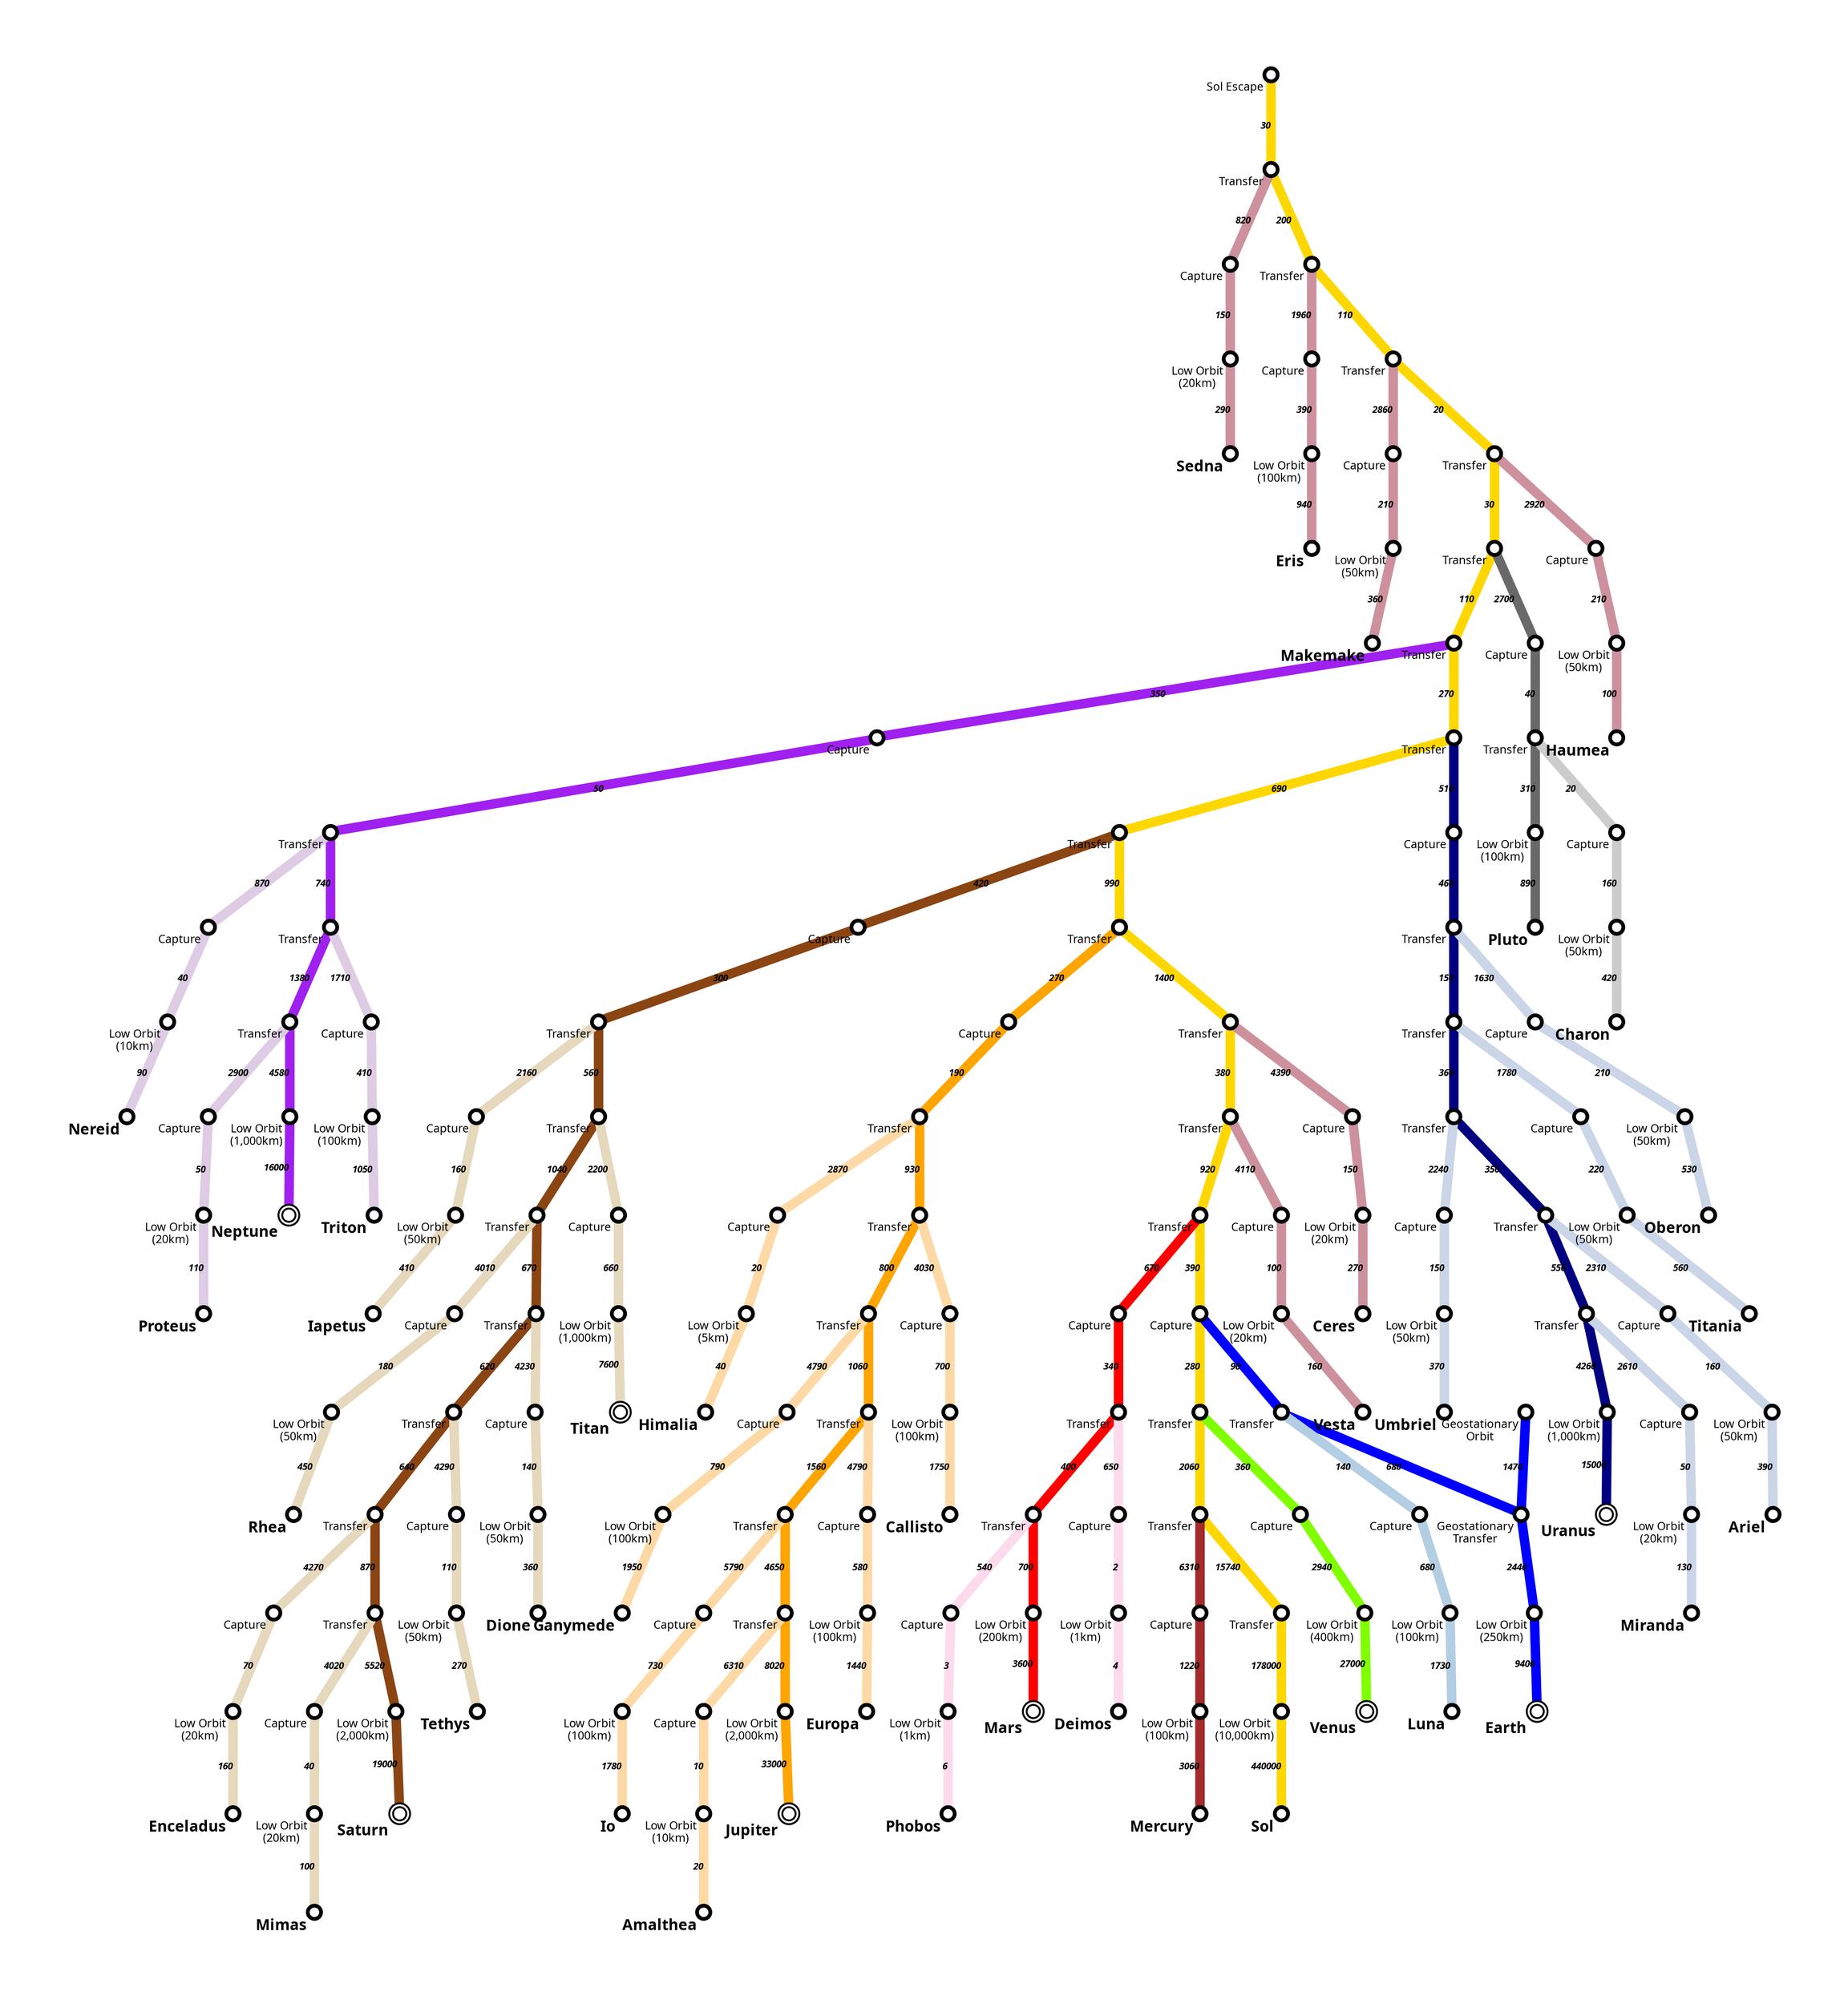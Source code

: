 // nice render with:
// twopi sol-dv-map.dot -Tsvg >out.svg
// (apply corrections to SVG file and add legend - can use Inkscape for this - currently not easily scriptable)
// (render SVG into half-sized PNG file)
// neato is also nice

// TO DO:
// 1. find out attribution information and add
// 2. render legend text below into a transparent PNG I can just paste with Inkscape

// Legend:
// o planet, planetoid, moon, small rock, orbit, capture or transfer point
// Oo planet, planetoid or moon with sufficiently dense atmosphere to enable aerobraking
// Numbers represent delta-V (Δv) in metres per second (ms-1) required to move between graph nodes.
// Note: Inclination Δv is not included, so be sure to pack some extra fuel!
// Numbers shamelessly plucked from https://imgur.com/WGOy3qT which reports Δv values "were calculated mainly using the Vis-Viva equation", whatever that is. It's entirely possibly, even likely, that I've made a transcription error or two. Do point them out if you find them.
// I can't attribute the original numbers because there doesn't seem to be any attribution information included with the image. Let me know if it's yours and I'll add the attribution.

// not all this GV config is strictly necessary, I could do everything except the nodes and edges by operating on the SVG file output
strict graph SolΔvMap {
	rankdir=BT // affects dot only
	outputorder=edgesfirst
	splines=line
	pad=1
	sep="+10"
	fontnames=svg
	fontname=sans
	nodesep=1 // affects dot only
	ranksep=1.2
	node[label="", xlabel=<<b>\N</b>>, shape=circle, width=0.2, fixedsize=true, style="setlinewidth(4)", forcelabels=true, fontsize=12, fontname=sans]
	edge[style="setlinewidth(10)", fontsize=10, fontname=sans, weight=100]
	// minimum edge width that looks good: 8

	Sol[fontsize=16]
	SolLO[xlabel="Low Orbit\n(10,000km)"]
	SolTx[xlabel="Transfer"]
	SolCap[xlabel="Sol Escape"]

	Mercury[fontsize=16]
	MercuryLO[xlabel="Low Orbit\n(100km)"]
	MercuryCap[xlabel="Capture"]
	MercuryTx[xlabel="Transfer"]

	Venus[fontsize=16, shape="doublecircle", style="setlinewidth(2)"]
	VenusLO[xlabel="Low Orbit\n(400km)"]
	VenusCap[xlabel="Capture"]
	VenusTx[xlabel="Transfer"]

	Earth[fontsize=16, shape="doublecircle", style="setlinewidth(2)"]
	EarthLO[xlabel="Low Orbit\n(250km)"]
	EarthCap[xlabel="Capture"]
	GeoTx[xlabel="Geostationary\nTransfer"]
	GeoOrbit[xlabel="Geostationary\nOrbit"]

	Luna[fontsize=16]
	LunaLO[xlabel="Low Orbit\n(100km)"]
	LunaCap[xlabel="Capture"]
	LunaTx[xlabel="Transfer"]

	Mars[fontsize=16, shape="doublecircle", style="setlinewidth(2)"]
	MarsLO[xlabel="Low Orbit\n(200km)"]
	MarsCap[xlabel="Capture"]
	MarsTx[xlabel="Transfer"]

	Phobos[fontsize=16]
	PhobosLO[xlabel="Low Orbit\n(1km)"]
	PhobosCap[xlabel="Capture"]
	PhobosTx[xlabel="Transfer"]

	Deimos[fontsize=16]
	DeimosLO[xlabel="Low Orbit\n(1km)"]
	DeimosCap[xlabel="Capture"]
	DeimosTx[xlabel="Transfer"]

        Vesta[fontsize=16]
        VestaLO[xlabel="Low Orbit\n(20km)"]
        VestaCap[xlabel="Capture"]
        VestaTx[xlabel="Transfer"]

        Ceres[fontsize=16]
        CeresLO[xlabel="Low Orbit\n(20km)"]
        CeresCap[xlabel="Capture"]
        CeresTx[xlabel="Transfer"]

        Jupiter[fontsize=16, shape="doublecircle", style="setlinewidth(2)"]
        JupiterLO[xlabel="Low Orbit\n(2,000km)"]
        JupiterCap[xlabel="Capture"]
        JupiterTx[xlabel="Transfer"]

	Amalthea[fontsize=16]
	AmaltheaLO[xlabel="Low Orbit\n(10km)"]
	AmaltheaCap[xlabel="Capture"]
	AmaltheaTx[xlabel="Transfer"]

	Io[fontsize=16]
	IoLO[xlabel="Low Orbit\n(100km)"]
	IoCap[xlabel="Capture"]
	IoTx[xlabel="Transfer"]

	Europa[fontsize=16]
	EuropaLO[xlabel="Low Orbit\n(100km)"]
	EuropaCap[xlabel="Capture"]
	EuropaTx[xlabel="Transfer"]

	Ganymede[fontsize=16]
	GanymedeLO[xlabel="Low Orbit\n(100km)"]
	GanymedeCap[xlabel="Capture"]
	GanymedeTx[xlabel="Transfer"]

	Callisto[fontsize=16]
	CallistoLO[xlabel="Low Orbit\n(100km)"]
	CallistoCap[xlabel="Capture"]
	CallistoTx[xlabel="Transfer"]

	Himalia[fontsize=16]
	HimaliaLO[xlabel="Low Orbit\n(5km)"]
	HimaliaCap[xlabel="Capture"]
	HimaliaTx[xlabel="Transfer"]

        Saturn[fontsize=16, shape="doublecircle", style="setlinewidth(2)"]
        SaturnLO[xlabel="Low Orbit\n(2,000km)"]
        SaturnCap[xlabel="Capture"]
        SaturnTx[xlabel="Transfer"]

	Mimas[fontsize=16]
	MimasLO[xlabel="Low Orbit\n(20km)"]
	MimasCap[xlabel="Capture"]
	MimasTx[xlabel="Transfer"]

	Enceladus[fontsize=16]
	EnceladusLO[xlabel="Low Orbit\n(20km)"]
	EnceladusCap[xlabel="Capture"]
	EnceladusTx[xlabel="Transfer"]

	Tethys[fontsize=16]
	TethysLO[xlabel="Low Orbit\n(50km)"]
	TethysCap[xlabel="Capture"]
	TethysTx[xlabel="Transfer"]

	Dione[fontsize=16]
	DioneLO[xlabel="Low Orbit\n(50km)"]
	DioneCap[xlabel="Capture"]
	DioneTx[xlabel="Transfer"]

	Rhea[fontsize=16]
	RheaLO[xlabel="Low Orbit\n(50km)"]
	RheaCap[xlabel="Capture"]
	RheaTx[xlabel="Transfer"]

	Titan[fontsize=16, shape="doublecircle", style="setlinewidth(2)"]
	TitanLO[xlabel="Low Orbit\n(1,000km)"]
	TitanCap[xlabel="Capture"]
	TitanTx[xlabel="Transfer"]

	Iapetus[fontsize=16]
	IapetusLO[xlabel="Low Orbit\n(50km)"]
	IapetusCap[xlabel="Capture"]
	IapetusTx[xlabel="Transfer"]

        Uranus[fontsize=16, shape="doublecircle", style="setlinewidth(2)"]
        UranusLO[xlabel="Low Orbit\n(1,000km)"]
        UranusCap[xlabel="Capture"]
        UranusTx[xlabel="Transfer"]

	Miranda[fontsize=16]
	MirandaLO[xlabel="Low Orbit\n(20km)"]
	MirandaCap[xlabel="Capture"]
	MirandaTx[xlabel="Transfer"]

	Ariel[fontsize=16]
	ArielLO[xlabel="Low Orbit\n(50km)"]
	ArielCap[xlabel="Capture"]
	ArielTx[xlabel="Transfer"]

	Umbriel[fontsize=16]
	UmbrielLO[xlabel="Low Orbit\n(50km)"]
	UmbrielCap[xlabel="Capture"]
	UmbrielTx[xlabel="Transfer"]

	Titania[fontsize=16]
	TitaniaLO[xlabel="Low Orbit\n(50km)"]
	TitaniaCap[xlabel="Capture"]
	TitaniaTx[xlabel="Transfer"]

	Oberon[fontsize=16]
	OberonLO[xlabel="Low Orbit\n(50km)"]
	OberonCap[xlabel="Capture"]
	OberonTx[xlabel="Transfer"]

        Neptune[fontsize=16, shape="doublecircle", style="setlinewidth(2)"]
        NeptuneLO[xlabel="Low Orbit\n(1,000km)"]
        NeptuneCap[xlabel="Capture"]
        NeptuneTx[xlabel="Transfer"]

	Proteus[fontsize=16]
	ProteusLO[xlabel="Low Orbit\n(20km)"]
	ProteusCap[xlabel="Capture"]
	ProteusTx[xlabel="Transfer"]

	Triton[fontsize=16]
	TritonLO[xlabel="Low Orbit\n(100km)"]
	TritonCap[xlabel="Capture"]
	TritonTx[xlabel="Transfer"]

	Nereid[fontsize=16]
	NereidLO[xlabel="Low Orbit\n(10km)"]
	NereidCap[xlabel="Capture"]
	NereidTx[xlabel="Transfer"]

        Pluto[fontsize=16]
        PlutoLO[xlabel="Low Orbit\n(100km)"]
        PlutoCap[xlabel="Capture"]
        PlutoTx[xlabel="Transfer"]

	Charon[fontsize=16]
	CharonLO[xlabel="Low Orbit\n(50km)"]
	CharonCap[xlabel="Capture"]
	CharonTx[xlabel="Transfer"]

        Haumea[fontsize=16]
        HaumeaLO[xlabel="Low Orbit\n(50km)"]
        HaumeaCap[xlabel="Capture"]
        HaumeaTx[xlabel="Transfer"]

        Makemake[fontsize=16]
        MakemakeLO[xlabel="Low Orbit\n(50km)"]
        MakemakeCap[xlabel="Capture"]
        MakemakeTx[xlabel="Transfer"]

        Eris[fontsize=16]
        ErisLO[xlabel="Low Orbit\n(100km)"]
        ErisCap[xlabel="Capture"]
        ErisTx[xlabel="Transfer"]

        Sedna[fontsize=16]
        SednaLO[xlabel="Low Orbit\n(20km)"]
        SednaCap[xlabel="Capture"]
        SednaTx[xlabel="Transfer"]

	Sol--SolLO[xlabel=<<b><i>440000</i></b>>, color="gold"]
	SolLO--SolTx[xlabel=<<b><i>178000</i></b>>, color="gold"]

	Mercury--MercuryLO[xlabel=<<b><i>3060</i></b>>, color="brown"]
	MercuryLO--MercuryCap[xlabel=<<b><i>1220</i></b>>, color="brown"]
	MercuryCap--MercuryTx[xlabel=<<b><i>6310</i></b>>, color="brown"]

	Venus--VenusLO[xlabel=<<b><i>27000</i></b>>, color="chartreuse"]
	VenusLO--VenusCap[xlabel=<<b><i>2940</i></b>>, color="chartreuse"]
	VenusCap--VenusTx[xlabel=<<b><i>360</i></b>>, color="chartreuse"]

	Earth--EarthLO[xlabel=<<b><i>9400</i></b>>, color="blue"]
	EarthLO--GeoTx[xlabel=<<b><i>2440</i></b>>, color="blue"]
	GeoTx--LunaTx[xlabel=<<b><i>680</i></b>>, color="blue"]
	LunaTx--EarthCap[xlabel=<<b><i>90</i></b>>, color="blue"]
	GeoTx--GeoOrbit[xlabel=<<b><i>1470</i></b>>, color="blue"]

	Luna--LunaLO[xlabel=<<b><i>1730</i></b>>, color="#b3cde3"]
	LunaLO--LunaCap[xlabel=<<b><i>680</i></b>>, color="#b3cde3"]
	LunaCap--LunaTx[xlabel=<<b><i>140</i></b>>, color="#b3cde3"]

	Mars--MarsLO[xlabel=<<b><i>3600</i></b>>, color="red"]
	MarsLO--PhobosTx[xlabel=<<b><i>700</i></b>>, color="red"]
	PhobosTx--DeimosTx[xlabel=<<b><i>400</i></b>>, color="red"]
	DeimosTx--MarsCap[xlabel=<<b><i>340</i></b>>, color="red"]
	MarsCap--MarsTx[xlabel=<<b><i>670</i></b>>, color="red"]

	Phobos--PhobosLO[xlabel=<<b><i>6</i></b>>, color="#fddaec"]
	PhobosLO--PhobosCap[xlabel=<<b><i>3</i></b>>, color="#fddaec"]
	PhobosCap--PhobosTx[xlabel=<<b><i>540</i></b>>, color="#fddaec"]

	Deimos--DeimosLO[xlabel=<<b><i>4</i></b>>, color="#fddaec"]
	DeimosLO--DeimosCap[xlabel=<<b><i>2</i></b>>, color="#fddaec"]
	DeimosCap--DeimosTx[xlabel=<<b><i>650</i></b>>, color="#fddaec"]

	Vesta--VestaLO[xlabel=<<b><i>160</i></b>>, color="pink3"]
	VestaLO--VestaCap[xlabel=<<b><i>100</i></b>>, color="pink3"]
	VestaCap--VestaTx[xlabel=<<b><i>4110</i></b>>, color="pink3"]

	Ceres--CeresLO[xlabel=<<b><i>270</i></b>>, color="pink3"]
	CeresLO--CeresCap[xlabel=<<b><i>150</i></b>>, color="pink3"]
	CeresCap--CeresTx[xlabel=<<b><i>4390</i></b>>, color="pink3"]

	Jupiter--JupiterLO[xlabel=<<b><i>33000</i></b>>, color="orange"]
	JupiterLO--AmaltheaTx[xlabel=<<b><i>8020</i></b>>, color="orange"]
	AmaltheaTx--IoTx[xlabel=<<b><i>4650</i></b>>, color="orange"]
	IoTx--EuropaTx[xlabel=<<b><i>1560</i></b>>, color="orange"]
	EuropaTx--GanymedeTx[xlabel=<<b><i>1060</i></b>>, color="orange"]
	GanymedeTx--CallistoTx[xlabel=<<b><i>800</i></b>>, color="orange"]
	CallistoTx--HimaliaTx[xlabel=<<b><i>930</i></b>>, color="orange"]
	HimaliaTx--JupiterCap[xlabel=<<b><i>190</i></b>>, color="orange"]
	JupiterCap--JupiterTx[xlabel=<<b><i>270</i></b>>, color="orange"]

	Amalthea--AmaltheaLO[xlabel=<<b><i>20</i></b>>, color="#fed9a6"]
	AmaltheaLO--AmaltheaCap[xlabel=<<b><i>10</i></b>>, color="#fed9a6"]
	AmaltheaCap--AmaltheaTx[xlabel=<<b><i>6310</i></b>>, color="#fed9a6"]

	Io--IoLO[xlabel=<<b><i>1780</i></b>>, color="#fed9a6"]
	IoLO--IoCap[xlabel=<<b><i>730</i></b>>, color="#fed9a6"]
	IoCap--IoTx[xlabel=<<b><i>5790</i></b>>, color="#fed9a6"]

	Europa--EuropaLO[xlabel=<<b><i>1440</i></b>>, color="#fed9a6"]
	EuropaLO--EuropaCap[xlabel=<<b><i>580</i></b>>, color="#fed9a6"]
	EuropaCap--EuropaTx[xlabel=<<b><i>4790</i></b>>, color="#fed9a6"]

	Ganymede--GanymedeLO[xlabel=<<b><i>1950</i></b>>, color="#fed9a6"]
	GanymedeLO--GanymedeCap[xlabel=<<b><i>790</i></b>>, color="#fed9a6"]
	GanymedeCap--GanymedeTx[xlabel=<<b><i>4790</i></b>>, color="#fed9a6"]

	Callisto--CallistoLO[xlabel=<<b><i>1750</i></b>>, color="#fed9a6"]
	CallistoLO--CallistoCap[xlabel=<<b><i>700</i></b>>, color="#fed9a6"]
	CallistoCap--CallistoTx[xlabel=<<b><i>4030</i></b>>, color="#fed9a6"]

	Himalia--HimaliaLO[xlabel=<<b><i>40</i></b>>, color="#fed9a6"]
	HimaliaLO--HimaliaCap[xlabel=<<b><i>20</i></b>>, color="#fed9a6"]
	HimaliaCap--HimaliaTx[xlabel=<<b><i>2870</i></b>>, color="#fed9a6"]

	Saturn--SaturnLO[xlabel=<<b><i>19000</i></b>>, color="saddlebrown"]
	SaturnLO--MimasTx[xlabel=<<b><i>5520</i></b>>, color="saddlebrown"]
	MimasTx--EnceladusTx[xlabel=<<b><i>870</i></b>>, color="saddlebrown"]
	EnceladusTx--TethysTx[xlabel=<<b><i>640</i></b>>, color="saddlebrown"]
	TethysTx--DioneTx[xlabel=<<b><i>620</i></b>>, color="saddlebrown"]
	DioneTx--RheaTx[xlabel=<<b><i>670</i></b>>, color="saddlebrown"]
	RheaTx--TitanTx[xlabel=<<b><i>1040</i></b>>, color="saddlebrown"]
	TitanTx--IapetusTx[xlabel=<<b><i>560</i></b>>, color="saddlebrown"]
	IapetusTx--SaturnCap[xlabel=<<b><i>300</i></b>>, color="saddlebrown"]
	SaturnCap--SaturnTx[xlabel=<<b><i>420</i></b>>, color="saddlebrown"]

	Mimas--MimasLO[xlabel=<<b><i>100</i></b>>, color="#e5d8bd"]
	MimasLO--MimasCap[xlabel=<<b><i>40</i></b>>, color="#e5d8bd"]
	MimasCap--MimasTx[xlabel=<<b><i>4020</i></b>>, color="#e5d8bd"]

	Enceladus--EnceladusLO[xlabel=<<b><i>160</i></b>>, color="#e5d8bd"]
	EnceladusLO--EnceladusCap[xlabel=<<b><i>70</i></b>>, color="#e5d8bd"]
	EnceladusCap--EnceladusTx[xlabel=<<b><i>4270</i></b>>, color="#e5d8bd"]

	Tethys--TethysLO[xlabel=<<b><i>270</i></b>>, color="#e5d8bd"]
	TethysLO--TethysCap[xlabel=<<b><i>110</i></b>>, color="#e5d8bd"]
	TethysCap--TethysTx[xlabel=<<b><i>4290</i></b>>, color="#e5d8bd"]

	Dione--DioneLO[xlabel=<<b><i>360</i></b>>, color="#e5d8bd"]
	DioneLO--DioneCap[xlabel=<<b><i>140</i></b>>, color="#e5d8bd"]
	DioneCap--DioneTx[xlabel=<<b><i>4230</i></b>>, color="#e5d8bd"]

	Rhea--RheaLO[xlabel=<<b><i>450</i></b>>, color="#e5d8bd"]
	RheaLO--RheaCap[xlabel=<<b><i>180</i></b>>, color="#e5d8bd"]
	RheaCap--RheaTx[xlabel=<<b><i>4010</i></b>>, color="#e5d8bd"]

	Titan--TitanLO[xlabel=<<b><i>7600</i></b>>, color="#e5d8bd"]
	TitanLO--TitanCap[xlabel=<<b><i>660</i></b>>, color="#e5d8bd"]
	TitanCap--TitanTx[xlabel=<<b><i>2200</i></b>>, color="#e5d8bd"]

	Iapetus--IapetusLO[xlabel=<<b><i>410</i></b>>, color="#e5d8bd"]
	IapetusLO--IapetusCap[xlabel=<<b><i>160</i></b>>, color="#e5d8bd"]
	IapetusCap--IapetusTx[xlabel=<<b><i>2160</i></b>>, color="#e5d8bd"]

	Uranus--UranusLO[xlabel=<<b><i>15000</i></b>>, color="navy"]
	UranusLO--MirandaTx[xlabel=<<b><i>4260</i></b>>, color="navy"]
	MirandaTx--ArielTx[xlabel=<<b><i>550</i></b>>, color="navy"]
	ArielTx--UmbrielTx[xlabel=<<b><i>350</i></b>>, color="navy"]
	UmbrielTx--TitaniaTx[xlabel=<<b><i>360</i></b>>, color="navy"]
	TitaniaTx--OberonTx[xlabel=<<b><i>150</i></b>>, color="navy"]
	OberonTx--UranusCap[xlabel=<<b><i>460</i></b>>, color="navy"]
	UranusCap--UranusTx[xlabel=<<b><i>510</i></b>>, color="navy"]

	Miranda--MirandaLO[xlabel=<<b><i>130</i></b>>, color="#cbd5e8"]
	MirandaLO--MirandaCap[xlabel=<<b><i>50</i></b>>, color="#cbd5e8"]
	MirandaCap--MirandaTx[xlabel=<<b><i>2610</i></b>>, color="#cbd5e8"]

	Ariel--ArielLO[xlabel=<<b><i>390</i></b>>, color="#cbd5e8"]
	ArielLO--ArielCap[xlabel=<<b><i>160</i></b>>, color="#cbd5e8"]
	ArielCap--ArielTx[xlabel=<<b><i>2310</i></b>>, color="#cbd5e8"]

	Umbriel--UmbrielLO[xlabel=<<b><i>370</i></b>>, color="#cbd5e8"]
	UmbrielLO--UmbrielCap[xlabel=<<b><i>150</i></b>>, color="#cbd5e8"]
	UmbrielCap--UmbrielTx[xlabel=<<b><i>2240</i></b>>, color="#cbd5e8"]

	Titania--TitaniaLO[xlabel=<<b><i>560</i></b>>, color="#cbd5e8"]
	TitaniaLO--TitaniaCap[xlabel=<<b><i>220</i></b>>, color="#cbd5e8"]
	TitaniaCap--TitaniaTx[xlabel=<<b><i>1780</i></b>>, color="#cbd5e8"]

	Oberon--OberonLO[xlabel=<<b><i>530</i></b>>, color="#cbd5e8"]
	OberonLO--OberonCap[xlabel=<<b><i>210</i></b>>, color="#cbd5e8"]
	OberonCap--OberonTx[xlabel=<<b><i>1630</i></b>>, color="#cbd5e8"]

	Neptune--NeptuneLO[xlabel=<<b><i>16000</i></b>>, color="purple"]
	NeptuneLO--ProteusTx[xlabel=<<b><i>4580</i></b>>, color="purple"]
	ProteusTx--TritonTx[xlabel=<<b><i>1380</i></b>>, color="purple"]
	TritonTx--NereidTx[xlabel=<<b><i>740</i></b>>, color="purple"]
	NereidTx--NeptuneCap[xlabel=<<b><i>50</i></b>>, color="purple"]
	NeptuneCap--NeptuneTx[xlabel=<<b><i>350</i></b>>, color="purple"]

	Proteus--ProteusLO[xlabel=<<b><i>110</i></b>>, color="#decbe4"]
	ProteusLO--ProteusCap[xlabel=<<b><i>50</i></b>>, color="#decbe4"]
	ProteusCap--ProteusTx[xlabel=<<b><i>2900</i></b>>, color="#decbe4"]

	Triton--TritonLO[xlabel=<<b><i>1050</i></b>>, color="#decbe4"]
	TritonLO--TritonCap[xlabel=<<b><i>410</i></b>>, color="#decbe4"]
	TritonCap--TritonTx[xlabel=<<b><i>1710</i></b>>, color="#decbe4"]

	Nereid--NereidLO[xlabel=<<b><i>90</i></b>>, color="#decbe4"]
	NereidLO--NereidCap[xlabel=<<b><i>40</i></b>>, color="#decbe4"]
	NereidCap--NereidTx[xlabel=<<b><i>870</i></b>>, color="#decbe4"]

	Pluto--PlutoLO[xlabel=<<b><i>890</i></b>>, color="dimgrey"]
	PlutoLO--CharonTx[xlabel=<<b><i>310</i></b>>, color="dimgrey"]
	CharonTx--PlutoCap[xlabel=<<b><i>40</i></b>>, color="dimgrey"]
	PlutoCap--PlutoTx[xlabel=<<b><i>2700</i></b>>, color="dimgrey"]

	Charon--CharonLO[xlabel=<<b><i>420</i></b>>, color="#cccccc"]
	CharonLO--CharonCap[xlabel=<<b><i>160</i></b>>, color="#cccccc"]
	CharonCap--CharonTx[xlabel=<<b><i>20</i></b>>, color="#cccccc"]

	Haumea--HaumeaLO[xlabel=<<b><i>100</i></b>>, color="pink3"]
	HaumeaLO--HaumeaCap[xlabel=<<b><i>210</i></b>>, color="pink3"]
	HaumeaCap--HaumeaTx[xlabel=<<b><i>2920</i></b>>, color="pink3"]

	Makemake--MakemakeLO[xlabel=<<b><i>360</i></b>>, color="pink3"]
	MakemakeLO--MakemakeCap[xlabel=<<b><i>210</i></b>>, color="pink3"]
	MakemakeCap--MakemakeTx[xlabel=<<b><i>2860</i></b>>, color="pink3"]

	Eris--ErisLO[xlabel=<<b><i>940</i></b>>, color="pink3"]
	ErisLO--ErisCap[xlabel=<<b><i>390</i></b>>, color="pink3"]
	ErisCap--ErisTx[xlabel=<<b><i>1960</i></b>>, color="pink3"]

	Sedna--SednaLO[xlabel=<<b><i>290</i></b>>, color="pink3"]
	SednaLO--SednaCap[xlabel=<<b><i>150</i></b>>, color="pink3"]
	SednaCap--SednaTx[xlabel=<<b><i>820</i></b>>, color="pink3"]

	SolTx--MercuryTx[xlabel=<<b><i>15740</i></b>>, color="gold"]
	MercuryTx--VenusTx[xlabel=<<b><i>2060</i></b>>, color="gold"]
	VenusTx--EarthCap[xlabel=<<b><i>280</i></b>>, color="gold"]
	EarthCap--MarsTx[xlabel=<<b><i>390</i></b>>, color="gold"]
	MarsTx--VestaTx[xlabel=<<b><i>920</i></b>>, color="gold"]
	VestaTx--CeresTx[xlabel=<<b><i>380</i></b>>, color="gold"]
	CeresTx--JupiterTx[xlabel=<<b><i>1400</i></b>>, color="gold"]
	JupiterTx--SaturnTx[xlabel=<<b><i>990</i></b>>, color="gold"]
	SaturnTx--UranusTx[xlabel=<<b><i>690</i></b>>, color="gold"]
	UranusTx--NeptuneTx[xlabel=<<b><i>270</i></b>>, color="gold"]
	NeptuneTx--PlutoTx[xlabel=<<b><i>110</i></b>>, color="gold"]
	PlutoTx--HaumeaTx[xlabel=<<b><i>30</i></b>>, color="gold"]
	HaumeaTx--MakemakeTx[xlabel=<<b><i>20</i></b>>, color="gold"]
	MakemakeTx--ErisTx[xlabel=<<b><i>110</i></b>>, color="gold"]
	ErisTx--SednaTx[xlabel=<<b><i>200</i></b>>, color="gold"]
	SednaTx--SolCap[xlabel=<<b><i>30</i></b>>, color="gold"]
}

